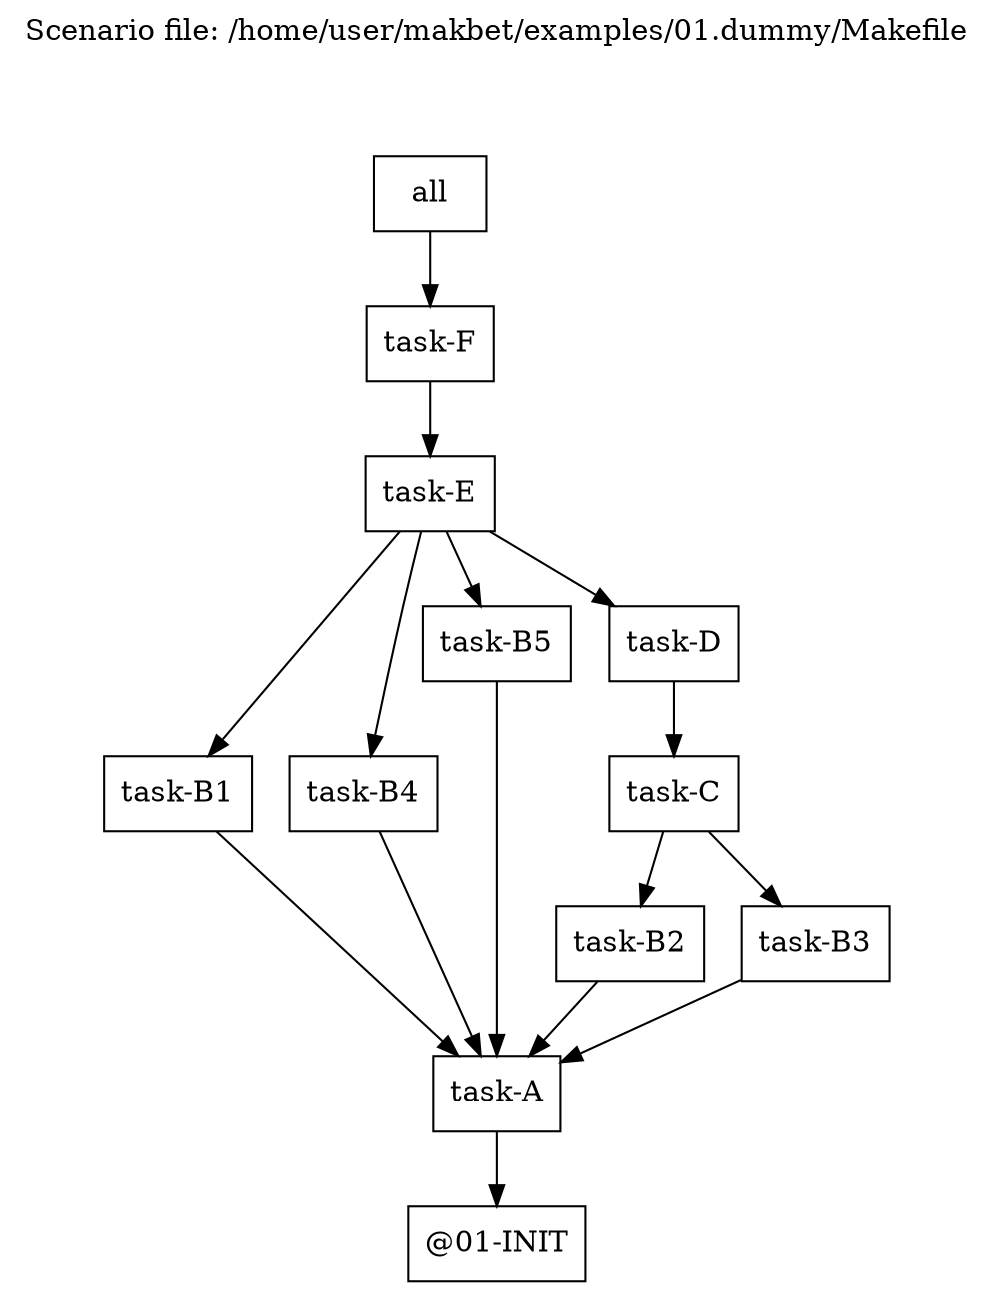 digraph {

// This file has been generated by makbet heads/master-0-g0eba8f3
// Generation date: Sun Aug 30 11:44:31 PM CEST 2020
// Scenario file: /home/user/makbet/examples/01.dummy/Makefile

// Graph title.
labelloc="t";
label="Scenario file: /home/user/makbet/examples/01.dummy/Makefile\n\n\n\n";

// Node options.
node [shape=box];


"@01-INIT";

"all" -> "task-F";

"task-A" -> "@01-INIT";

"task-B1" -> "task-A";

"task-B2" -> "task-A";

"task-B3" -> "task-A";

"task-B4" -> "task-A";

"task-B5" -> "task-A";

"task-C" -> "task-B2";
"task-C" -> "task-B3";

"task-D" -> "task-C";

"task-E" -> "task-B1";
"task-E" -> "task-B4";
"task-E" -> "task-B5";
"task-E" -> "task-D";

"task-F" -> "task-E";

}


// End of file
